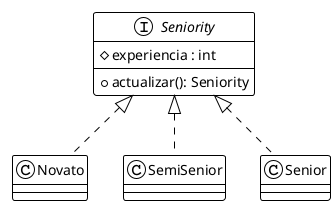 @startuml
!theme plain
skinparam groupInheritance 1

interface Seniority {
    # experiencia : int
    + actualizar(): Seniority
}

Seniority <|.. Novato
Seniority <|.. SemiSenior
Seniority <|.. Senior

@enduml